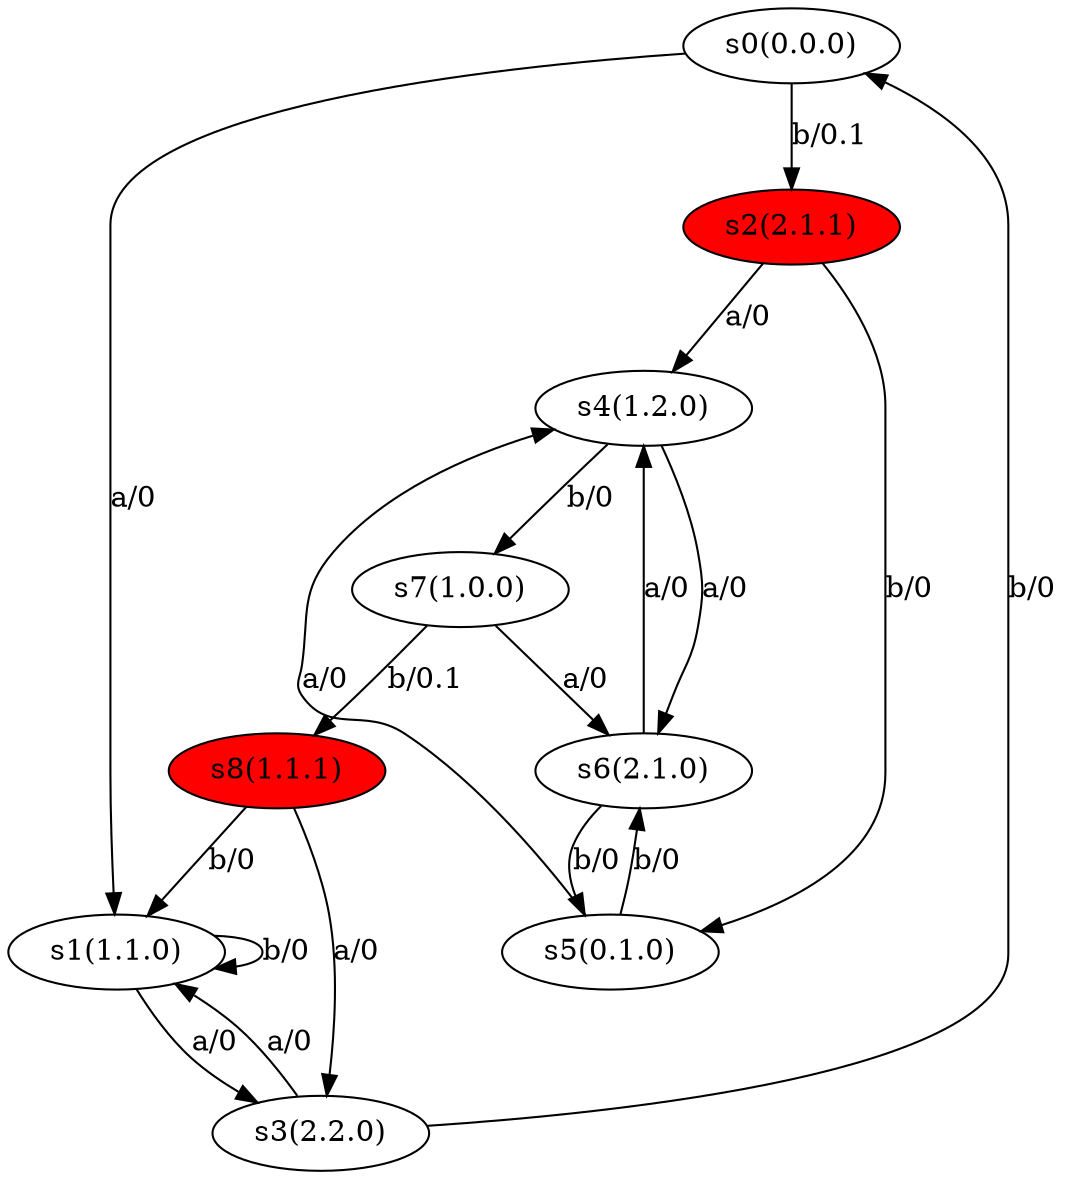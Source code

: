 digraph mealymachine {
	s0 [label="s0(0.0.0)"]
	s1 [label="s1(1.1.0)"]
	s2 [label="s2(2.1.1)" fillcolor=red style=filled]
	s3 [label="s3(2.2.0)"]
	s4 [label="s4(1.2.0)"]
	s5 [label="s5(0.1.0)"]
	s6 [label="s6(2.1.0)"]
	s7 [label="s7(1.0.0)"]
	s8 [label="s8(1.1.1)" fillcolor=red style=filled]
	s0 -> s1 [label="a/0"]
	s0 -> s2 [label="b/0.1"]
	s1 -> s3 [label="a/0"]
	s1 -> s1 [label="b/0"]
	s2 -> s4 [label="a/0"]
	s2 -> s5 [label="b/0"]
	s3 -> s1 [label="a/0"]
	s3 -> s0 [label="b/0"]
	s4 -> s6 [label="a/0"]
	s4 -> s7 [label="b/0"]
	s5 -> s4 [label="a/0"]
	s5 -> s6 [label="b/0"]
	s6 -> s4 [label="a/0"]
	s6 -> s5 [label="b/0"]
	s7 -> s6 [label="a/0"]
	s7 -> s8 [label="b/0.1"]
	s8 -> s3 [label="a/0"]
	s8 -> s1 [label="b/0"]
}
